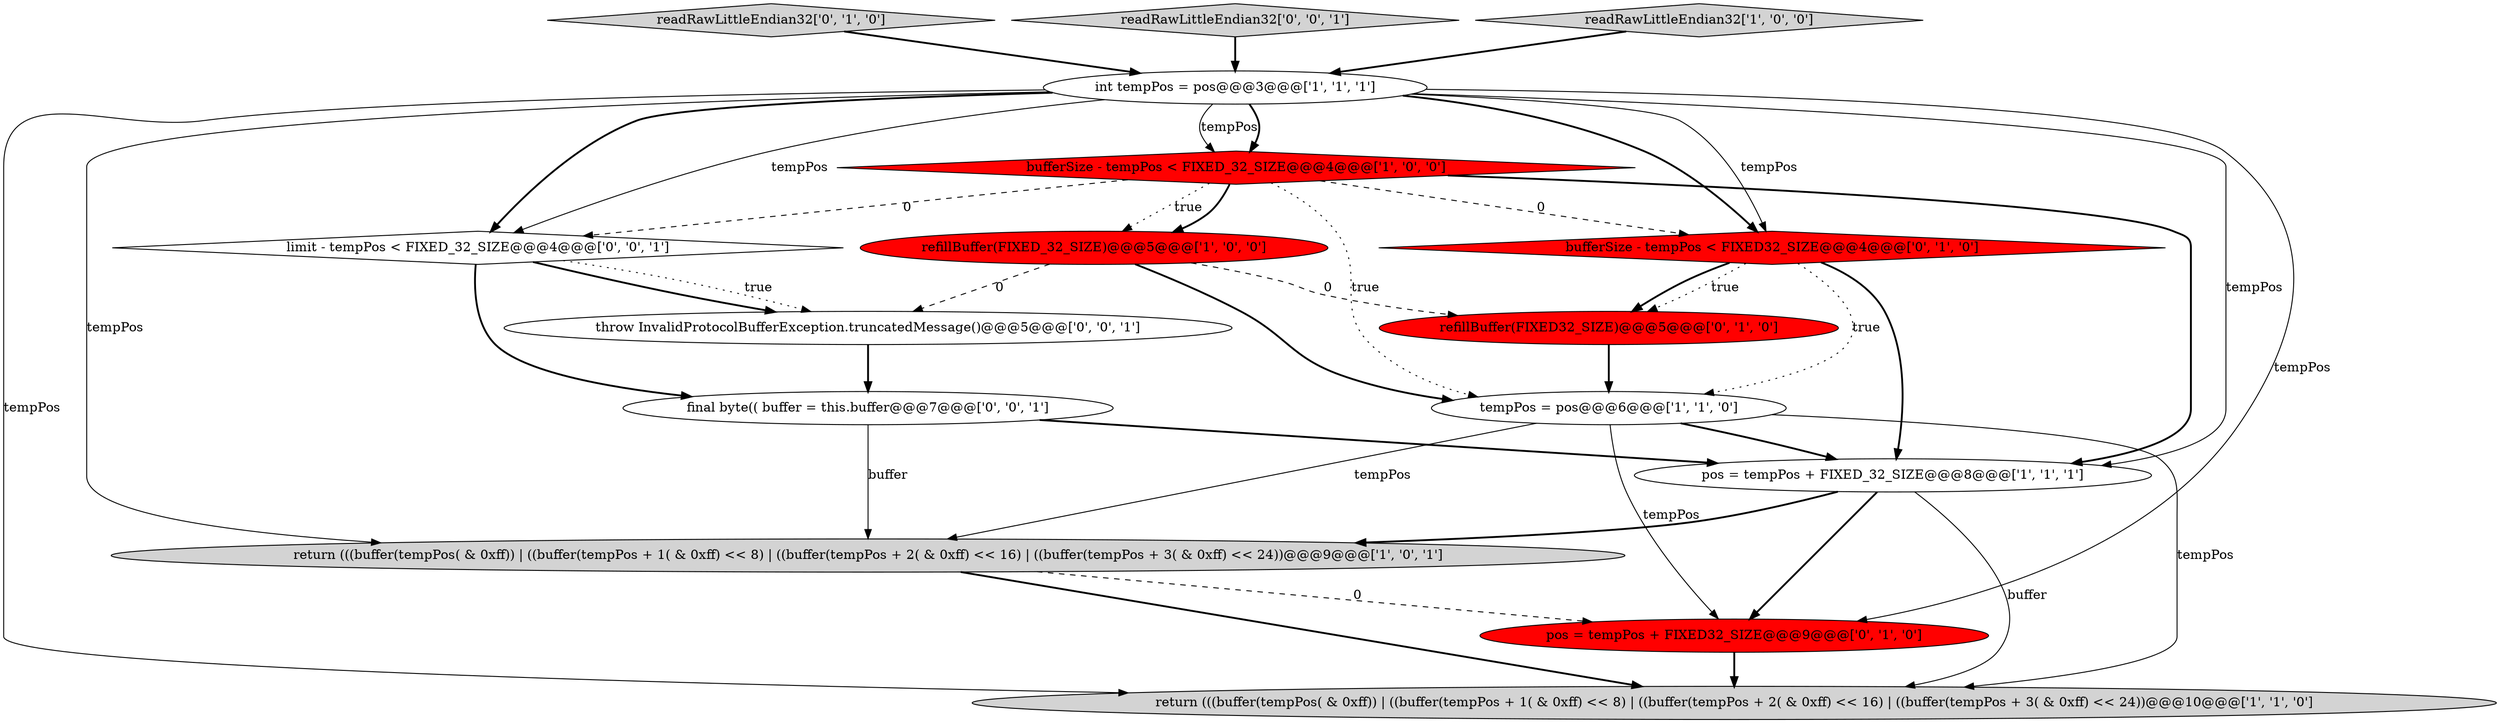 digraph {
12 [style = filled, label = "throw InvalidProtocolBufferException.truncatedMessage()@@@5@@@['0', '0', '1']", fillcolor = white, shape = ellipse image = "AAA0AAABBB3BBB"];
6 [style = filled, label = "return (((buffer(tempPos( & 0xff)) | ((buffer(tempPos + 1( & 0xff) << 8) | ((buffer(tempPos + 2( & 0xff) << 16) | ((buffer(tempPos + 3( & 0xff) << 24))@@@10@@@['1', '1', '0']", fillcolor = lightgray, shape = ellipse image = "AAA0AAABBB1BBB"];
13 [style = filled, label = "limit - tempPos < FIXED_32_SIZE@@@4@@@['0', '0', '1']", fillcolor = white, shape = diamond image = "AAA0AAABBB3BBB"];
11 [style = filled, label = "readRawLittleEndian32['0', '1', '0']", fillcolor = lightgray, shape = diamond image = "AAA0AAABBB2BBB"];
1 [style = filled, label = "pos = tempPos + FIXED_32_SIZE@@@8@@@['1', '1', '1']", fillcolor = white, shape = ellipse image = "AAA0AAABBB1BBB"];
9 [style = filled, label = "pos = tempPos + FIXED32_SIZE@@@9@@@['0', '1', '0']", fillcolor = red, shape = ellipse image = "AAA1AAABBB2BBB"];
4 [style = filled, label = "int tempPos = pos@@@3@@@['1', '1', '1']", fillcolor = white, shape = ellipse image = "AAA0AAABBB1BBB"];
10 [style = filled, label = "refillBuffer(FIXED32_SIZE)@@@5@@@['0', '1', '0']", fillcolor = red, shape = ellipse image = "AAA1AAABBB2BBB"];
5 [style = filled, label = "bufferSize - tempPos < FIXED_32_SIZE@@@4@@@['1', '0', '0']", fillcolor = red, shape = diamond image = "AAA1AAABBB1BBB"];
8 [style = filled, label = "bufferSize - tempPos < FIXED32_SIZE@@@4@@@['0', '1', '0']", fillcolor = red, shape = diamond image = "AAA1AAABBB2BBB"];
2 [style = filled, label = "return (((buffer(tempPos( & 0xff)) | ((buffer(tempPos + 1( & 0xff) << 8) | ((buffer(tempPos + 2( & 0xff) << 16) | ((buffer(tempPos + 3( & 0xff) << 24))@@@9@@@['1', '0', '1']", fillcolor = lightgray, shape = ellipse image = "AAA0AAABBB1BBB"];
7 [style = filled, label = "refillBuffer(FIXED_32_SIZE)@@@5@@@['1', '0', '0']", fillcolor = red, shape = ellipse image = "AAA1AAABBB1BBB"];
14 [style = filled, label = "final byte(( buffer = this.buffer@@@7@@@['0', '0', '1']", fillcolor = white, shape = ellipse image = "AAA0AAABBB3BBB"];
15 [style = filled, label = "readRawLittleEndian32['0', '0', '1']", fillcolor = lightgray, shape = diamond image = "AAA0AAABBB3BBB"];
0 [style = filled, label = "tempPos = pos@@@6@@@['1', '1', '0']", fillcolor = white, shape = ellipse image = "AAA0AAABBB1BBB"];
3 [style = filled, label = "readRawLittleEndian32['1', '0', '0']", fillcolor = lightgray, shape = diamond image = "AAA0AAABBB1BBB"];
5->13 [style = dashed, label="0"];
8->10 [style = bold, label=""];
4->2 [style = solid, label="tempPos"];
13->12 [style = dotted, label="true"];
2->6 [style = bold, label=""];
11->4 [style = bold, label=""];
4->13 [style = bold, label=""];
4->1 [style = solid, label="tempPos"];
7->0 [style = bold, label=""];
0->6 [style = solid, label="tempPos"];
5->0 [style = dotted, label="true"];
14->2 [style = solid, label="buffer"];
8->10 [style = dotted, label="true"];
3->4 [style = bold, label=""];
1->9 [style = bold, label=""];
14->1 [style = bold, label=""];
9->6 [style = bold, label=""];
8->1 [style = bold, label=""];
1->6 [style = solid, label="buffer"];
5->1 [style = bold, label=""];
4->6 [style = solid, label="tempPos"];
13->12 [style = bold, label=""];
0->2 [style = solid, label="tempPos"];
2->9 [style = dashed, label="0"];
5->7 [style = dotted, label="true"];
0->1 [style = bold, label=""];
10->0 [style = bold, label=""];
4->8 [style = solid, label="tempPos"];
12->14 [style = bold, label=""];
15->4 [style = bold, label=""];
7->12 [style = dashed, label="0"];
5->8 [style = dashed, label="0"];
5->7 [style = bold, label=""];
4->8 [style = bold, label=""];
7->10 [style = dashed, label="0"];
8->0 [style = dotted, label="true"];
1->2 [style = bold, label=""];
4->5 [style = solid, label="tempPos"];
0->9 [style = solid, label="tempPos"];
4->5 [style = bold, label=""];
13->14 [style = bold, label=""];
4->13 [style = solid, label="tempPos"];
4->9 [style = solid, label="tempPos"];
}
